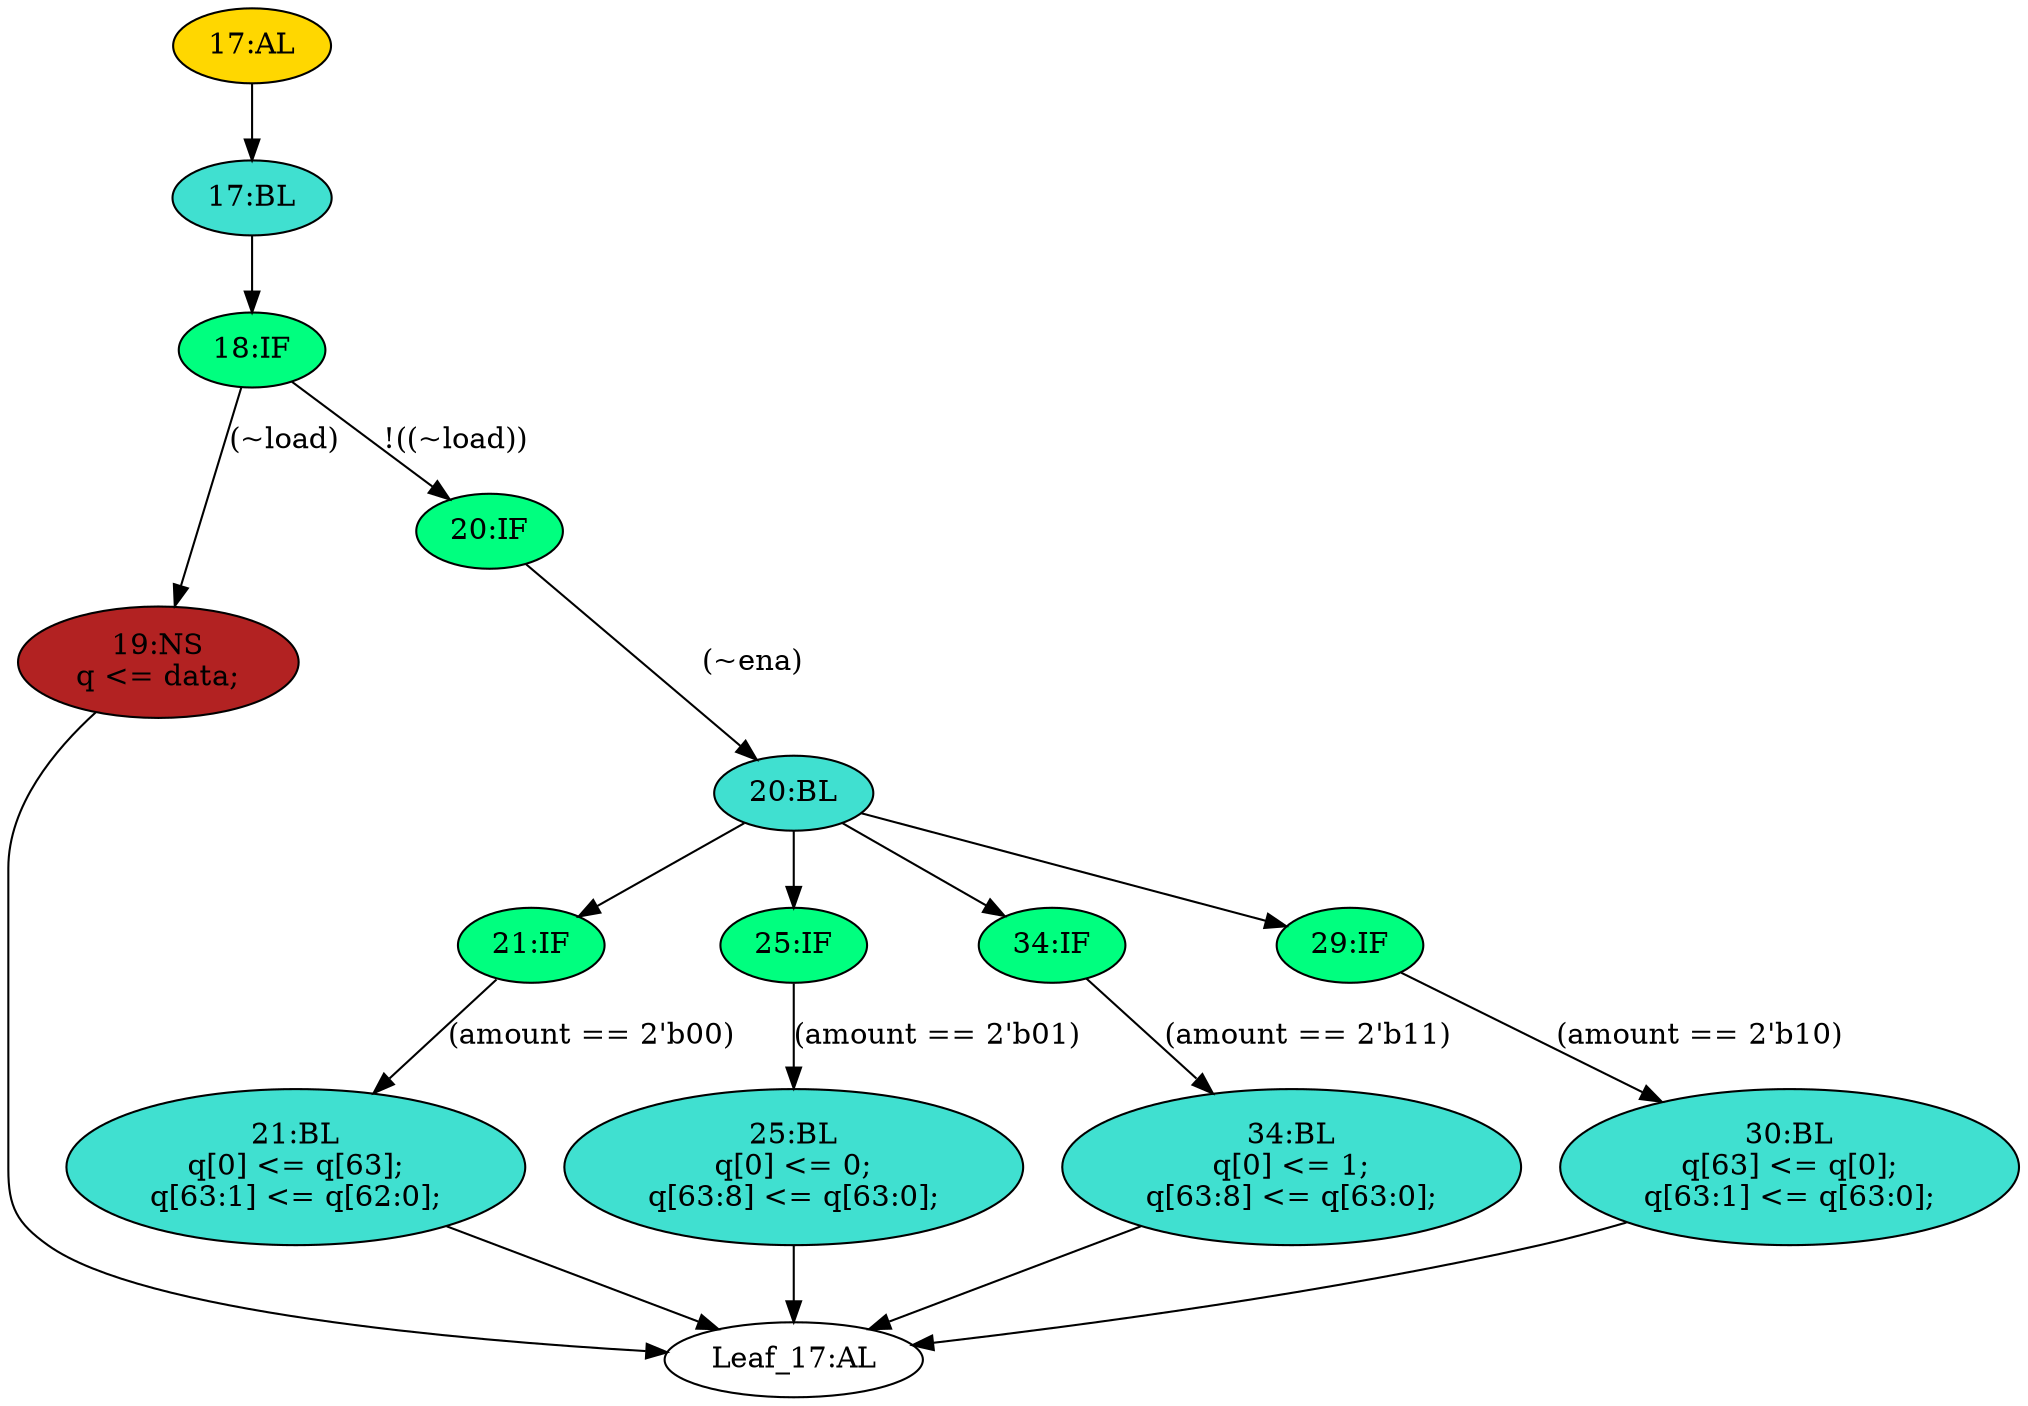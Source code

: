 strict digraph "" {
	node [label="\N"];
	"17:AL"	[ast="<pyverilog.vparser.ast.Always object at 0x7f1a99592790>",
		clk_sens=True,
		fillcolor=gold,
		label="17:AL",
		sens="['clk']",
		statements="[]",
		style=filled,
		typ=Always,
		use_var="['load', 'ena', 'amount', 'data', 'q']"];
	"17:BL"	[ast="<pyverilog.vparser.ast.Block object at 0x7f1a995927d0>",
		fillcolor=turquoise,
		label="17:BL",
		statements="[]",
		style=filled,
		typ=Block];
	"17:AL" -> "17:BL"	[cond="[]",
		lineno=None];
	"19:NS"	[ast="<pyverilog.vparser.ast.NonblockingSubstitution object at 0x7f1a98d2dad0>",
		fillcolor=firebrick,
		label="19:NS
q <= data;",
		statements="[<pyverilog.vparser.ast.NonblockingSubstitution object at 0x7f1a98d2dad0>]",
		style=filled,
		typ=NonblockingSubstitution];
	"Leaf_17:AL"	[def_var="['q']",
		label="Leaf_17:AL"];
	"19:NS" -> "Leaf_17:AL"	[cond="[]",
		lineno=None];
	"21:BL"	[ast="<pyverilog.vparser.ast.Block object at 0x7f1a99592610>",
		fillcolor=turquoise,
		label="21:BL
q[0] <= q[63];
q[63:1] <= q[62:0];",
		statements="[<pyverilog.vparser.ast.NonblockingSubstitution object at 0x7f1a99592310>, <pyverilog.vparser.ast.NonblockingSubstitution object \
at 0x7f1a98d0c4d0>]",
		style=filled,
		typ=Block];
	"21:BL" -> "Leaf_17:AL"	[cond="[]",
		lineno=None];
	"20:BL"	[ast="<pyverilog.vparser.ast.Block object at 0x7f1a99592710>",
		fillcolor=turquoise,
		label="20:BL",
		statements="[]",
		style=filled,
		typ=Block];
	"21:IF"	[ast="<pyverilog.vparser.ast.IfStatement object at 0x7f1a99592050>",
		fillcolor=springgreen,
		label="21:IF",
		statements="[]",
		style=filled,
		typ=IfStatement];
	"20:BL" -> "21:IF"	[cond="[]",
		lineno=None];
	"25:IF"	[ast="<pyverilog.vparser.ast.IfStatement object at 0x7f1a98d0c850>",
		fillcolor=springgreen,
		label="25:IF",
		statements="[]",
		style=filled,
		typ=IfStatement];
	"20:BL" -> "25:IF"	[cond="[]",
		lineno=None];
	"34:IF"	[ast="<pyverilog.vparser.ast.IfStatement object at 0x7f1a98d2d490>",
		fillcolor=springgreen,
		label="34:IF",
		statements="[]",
		style=filled,
		typ=IfStatement];
	"20:BL" -> "34:IF"	[cond="[]",
		lineno=None];
	"29:IF"	[ast="<pyverilog.vparser.ast.IfStatement object at 0x7f1a98d0ce10>",
		fillcolor=springgreen,
		label="29:IF",
		statements="[]",
		style=filled,
		typ=IfStatement];
	"20:BL" -> "29:IF"	[cond="[]",
		lineno=None];
	"18:IF"	[ast="<pyverilog.vparser.ast.IfStatement object at 0x7f1a99592a10>",
		fillcolor=springgreen,
		label="18:IF",
		statements="[]",
		style=filled,
		typ=IfStatement];
	"17:BL" -> "18:IF"	[cond="[]",
		lineno=None];
	"30:BL"	[ast="<pyverilog.vparser.ast.Block object at 0x7f1a98d0ce50>",
		fillcolor=turquoise,
		label="30:BL
q[63] <= q[0];
q[63:1] <= q[63:0];",
		statements="[<pyverilog.vparser.ast.NonblockingSubstitution object at 0x7f1a98d0ce90>, <pyverilog.vparser.ast.NonblockingSubstitution object \
at 0x7f1a98d2d110>]",
		style=filled,
		typ=Block];
	"30:BL" -> "Leaf_17:AL"	[cond="[]",
		lineno=None];
	"18:IF" -> "19:NS"	[cond="['load']",
		label="(~load)",
		lineno=18];
	"20:IF"	[ast="<pyverilog.vparser.ast.IfStatement object at 0x7f1a995920d0>",
		fillcolor=springgreen,
		label="20:IF",
		statements="[]",
		style=filled,
		typ=IfStatement];
	"18:IF" -> "20:IF"	[cond="['load']",
		label="!((~load))",
		lineno=18];
	"21:IF" -> "21:BL"	[cond="['amount']",
		label="(amount == 2'b00)",
		lineno=21];
	"20:IF" -> "20:BL"	[cond="['ena']",
		label="(~ena)",
		lineno=20];
	"25:BL"	[ast="<pyverilog.vparser.ast.Block object at 0x7f1a98d0c890>",
		fillcolor=turquoise,
		label="25:BL
q[0] <= 0;
q[63:8] <= q[63:0];",
		statements="[<pyverilog.vparser.ast.NonblockingSubstitution object at 0x7f1a98d0c8d0>, <pyverilog.vparser.ast.NonblockingSubstitution object \
at 0x7f1a98d0ca90>]",
		style=filled,
		typ=Block];
	"25:IF" -> "25:BL"	[cond="['amount']",
		label="(amount == 2'b01)",
		lineno=25];
	"34:BL"	[ast="<pyverilog.vparser.ast.Block object at 0x7f1a98d2d4d0>",
		fillcolor=turquoise,
		label="34:BL
q[0] <= 1;
q[63:8] <= q[63:0];",
		statements="[<pyverilog.vparser.ast.NonblockingSubstitution object at 0x7f1a98d2d510>, <pyverilog.vparser.ast.NonblockingSubstitution object \
at 0x7f1a98d2d6d0>]",
		style=filled,
		typ=Block];
	"34:BL" -> "Leaf_17:AL"	[cond="[]",
		lineno=None];
	"25:BL" -> "Leaf_17:AL"	[cond="[]",
		lineno=None];
	"34:IF" -> "34:BL"	[cond="['amount']",
		label="(amount == 2'b11)",
		lineno=34];
	"29:IF" -> "30:BL"	[cond="['amount']",
		label="(amount == 2'b10)",
		lineno=29];
}
